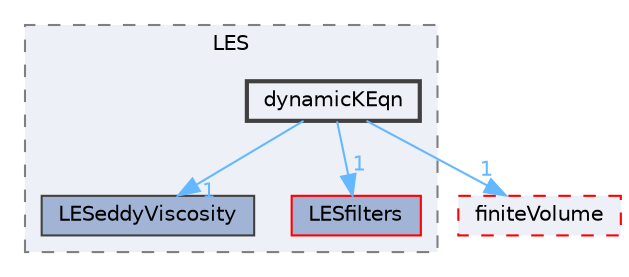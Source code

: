 digraph "src/TurbulenceModels/turbulenceModels/LES/dynamicKEqn"
{
 // LATEX_PDF_SIZE
  bgcolor="transparent";
  edge [fontname=Helvetica,fontsize=10,labelfontname=Helvetica,labelfontsize=10];
  node [fontname=Helvetica,fontsize=10,shape=box,height=0.2,width=0.4];
  compound=true
  subgraph clusterdir_9fc1e48ca755258281286cef4f8e0bec {
    graph [ bgcolor="#edf0f7", pencolor="grey50", label="LES", fontname=Helvetica,fontsize=10 style="filled,dashed", URL="dir_9fc1e48ca755258281286cef4f8e0bec.html",tooltip=""]
  dir_59a443f63c1732c08799bcf8a4fd11ae [label="LESeddyViscosity", fillcolor="#a2b4d6", color="grey25", style="filled", URL="dir_59a443f63c1732c08799bcf8a4fd11ae.html",tooltip=""];
  dir_7aaaefd48edc7f3cafe8020e0008f3e8 [label="LESfilters", fillcolor="#a2b4d6", color="red", style="filled", URL="dir_7aaaefd48edc7f3cafe8020e0008f3e8.html",tooltip=""];
  dir_70355f03f79cd8febfec954acbe19c28 [label="dynamicKEqn", fillcolor="#edf0f7", color="grey25", style="filled,bold", URL="dir_70355f03f79cd8febfec954acbe19c28.html",tooltip=""];
  }
  dir_9bd15774b555cf7259a6fa18f99fe99b [label="finiteVolume", fillcolor="#edf0f7", color="red", style="filled,dashed", URL="dir_9bd15774b555cf7259a6fa18f99fe99b.html",tooltip=""];
  dir_70355f03f79cd8febfec954acbe19c28->dir_59a443f63c1732c08799bcf8a4fd11ae [headlabel="1", labeldistance=1.5 headhref="dir_001082_002142.html" href="dir_001082_002142.html" color="steelblue1" fontcolor="steelblue1"];
  dir_70355f03f79cd8febfec954acbe19c28->dir_7aaaefd48edc7f3cafe8020e0008f3e8 [headlabel="1", labeldistance=1.5 headhref="dir_001082_002144.html" href="dir_001082_002144.html" color="steelblue1" fontcolor="steelblue1"];
  dir_70355f03f79cd8febfec954acbe19c28->dir_9bd15774b555cf7259a6fa18f99fe99b [headlabel="1", labeldistance=1.5 headhref="dir_001082_001387.html" href="dir_001082_001387.html" color="steelblue1" fontcolor="steelblue1"];
}
